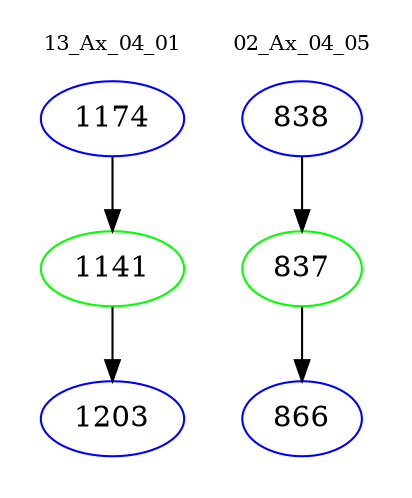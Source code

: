 digraph{
subgraph cluster_0 {
color = white
label = "13_Ax_04_01";
fontsize=10;
T0_1174 [label="1174", color="blue"]
T0_1174 -> T0_1141 [color="black"]
T0_1141 [label="1141", color="green"]
T0_1141 -> T0_1203 [color="black"]
T0_1203 [label="1203", color="blue"]
}
subgraph cluster_1 {
color = white
label = "02_Ax_04_05";
fontsize=10;
T1_838 [label="838", color="blue"]
T1_838 -> T1_837 [color="black"]
T1_837 [label="837", color="green"]
T1_837 -> T1_866 [color="black"]
T1_866 [label="866", color="blue"]
}
}
